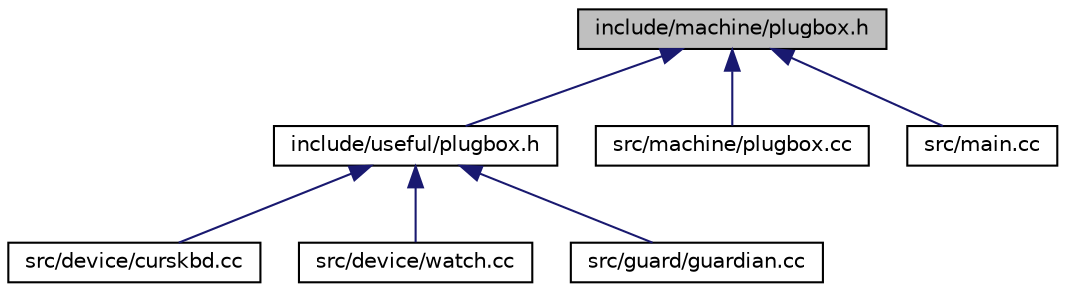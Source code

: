 digraph G
{
  bgcolor="transparent";
  edge [fontname="Helvetica",fontsize="10",labelfontname="Helvetica",labelfontsize="10"];
  node [fontname="Helvetica",fontsize="10",shape=record];
  Node1 [label="include/machine/plugbox.h",height=0.2,width=0.4,color="black", fillcolor="grey75", style="filled" fontcolor="black"];
  Node1 -> Node2 [dir="back",color="midnightblue",fontsize="10",style="solid",fontname="Helvetica"];
  Node2 [label="include/useful/plugbox.h",height=0.2,width=0.4,color="black",URL="$useful_2plugbox_8h.html"];
  Node2 -> Node3 [dir="back",color="midnightblue",fontsize="10",style="solid",fontname="Helvetica"];
  Node3 [label="src/device/curskbd.cc",height=0.2,width=0.4,color="black",URL="$curskbd_8cc.html"];
  Node2 -> Node4 [dir="back",color="midnightblue",fontsize="10",style="solid",fontname="Helvetica"];
  Node4 [label="src/device/watch.cc",height=0.2,width=0.4,color="black",URL="$watch_8cc.html"];
  Node2 -> Node5 [dir="back",color="midnightblue",fontsize="10",style="solid",fontname="Helvetica"];
  Node5 [label="src/guard/guardian.cc",height=0.2,width=0.4,color="black",URL="$guardian_8cc.html",tooltip="interrupt handler function"];
  Node1 -> Node6 [dir="back",color="midnightblue",fontsize="10",style="solid",fontname="Helvetica"];
  Node6 [label="src/machine/plugbox.cc",height=0.2,width=0.4,color="black",URL="$plugbox_8cc.html"];
  Node1 -> Node7 [dir="back",color="midnightblue",fontsize="10",style="solid",fontname="Helvetica"];
  Node7 [label="src/main.cc",height=0.2,width=0.4,color="black",URL="$main_8cc.html"];
}
